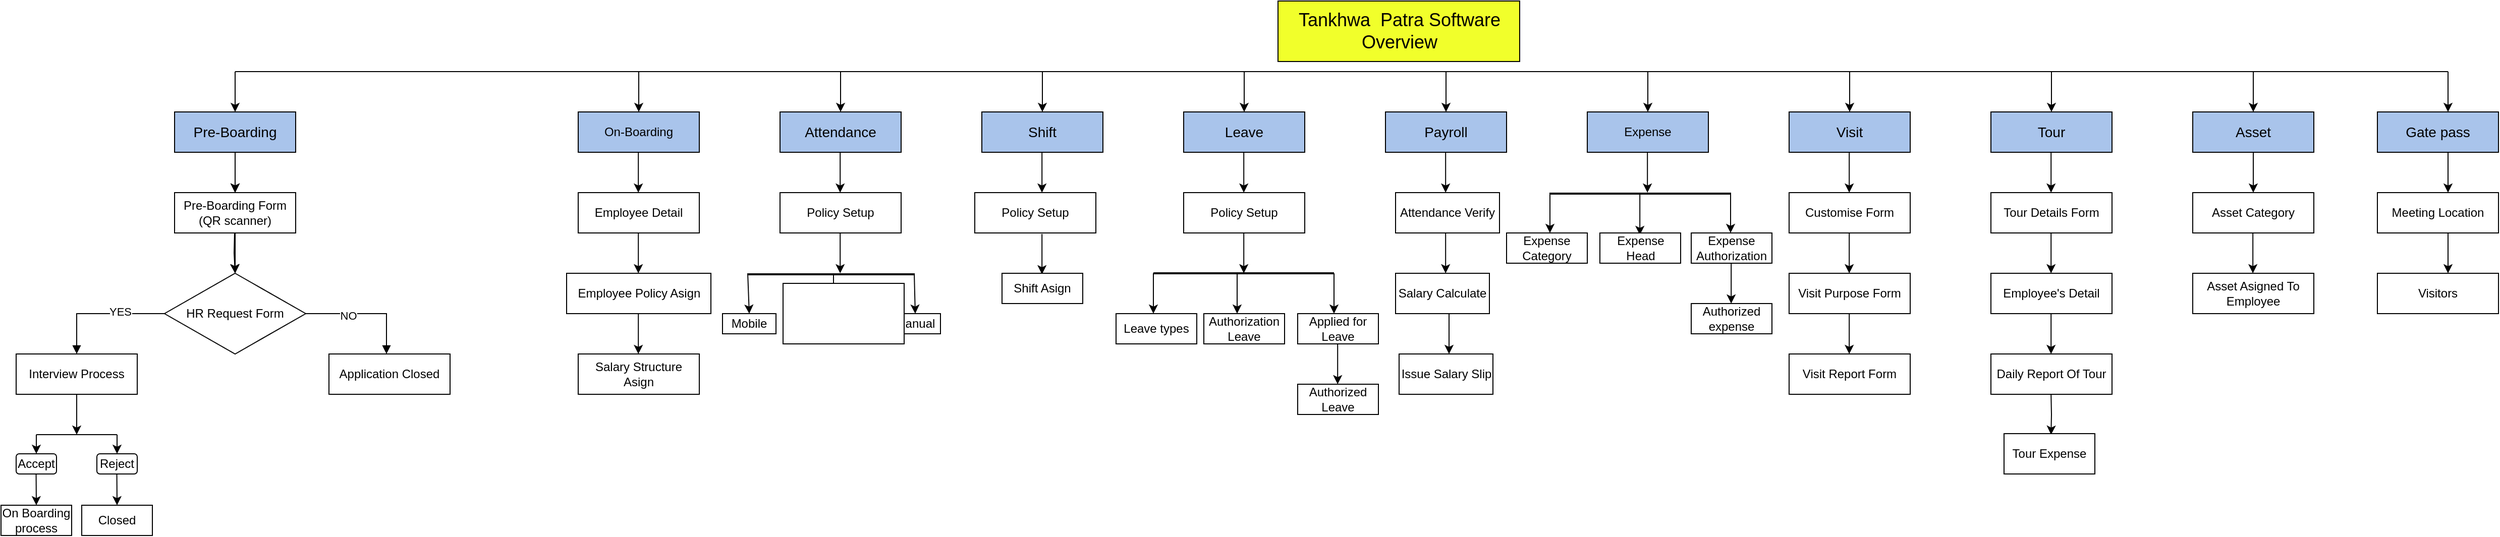<mxfile version="21.3.2" type="github">
  <diagram name="Page-1" id="Jyb1E-cL9FY6I5FODXpO">
    <mxGraphModel dx="1956" dy="931" grid="1" gridSize="10" guides="1" tooltips="1" connect="1" arrows="1" fold="1" page="1" pageScale="1" pageWidth="2500" pageHeight="3500" math="0" shadow="0">
      <root>
        <mxCell id="0" />
        <mxCell id="1" parent="0" />
        <mxCell id="KXixQivOY7CMZe9N-yKC-2" value="" style="endArrow=none;html=1;rounded=0;" parent="1" edge="1">
          <mxGeometry width="50" height="50" relative="1" as="geometry">
            <mxPoint x="247" y="80" as="sourcePoint" />
            <mxPoint x="2440" y="80" as="targetPoint" />
          </mxGeometry>
        </mxCell>
        <mxCell id="KXixQivOY7CMZe9N-yKC-3" value="" style="endArrow=classic;html=1;rounded=0;" parent="1" target="VJkUBVHSnUX9wG8tF2r3-1" edge="1">
          <mxGeometry width="50" height="50" relative="1" as="geometry">
            <mxPoint x="247" y="80" as="sourcePoint" />
            <mxPoint x="247" y="120" as="targetPoint" />
          </mxGeometry>
        </mxCell>
        <mxCell id="KXixQivOY7CMZe9N-yKC-11" value="" style="endArrow=classic;html=1;rounded=0;" parent="1" edge="1">
          <mxGeometry width="50" height="50" relative="1" as="geometry">
            <mxPoint x="647" y="80" as="sourcePoint" />
            <mxPoint x="647" y="120" as="targetPoint" />
          </mxGeometry>
        </mxCell>
        <mxCell id="KXixQivOY7CMZe9N-yKC-12" value="" style="endArrow=classic;html=1;rounded=0;" parent="1" edge="1">
          <mxGeometry width="50" height="50" relative="1" as="geometry">
            <mxPoint x="847" y="80" as="sourcePoint" />
            <mxPoint x="847" y="120" as="targetPoint" />
          </mxGeometry>
        </mxCell>
        <mxCell id="KXixQivOY7CMZe9N-yKC-13" value="" style="endArrow=classic;html=1;rounded=0;" parent="1" edge="1">
          <mxGeometry width="50" height="50" relative="1" as="geometry">
            <mxPoint x="1047" y="80" as="sourcePoint" />
            <mxPoint x="1047" y="120" as="targetPoint" />
          </mxGeometry>
        </mxCell>
        <mxCell id="KXixQivOY7CMZe9N-yKC-19" value="" style="endArrow=classic;html=1;rounded=0;" parent="1" edge="1">
          <mxGeometry width="50" height="50" relative="1" as="geometry">
            <mxPoint x="1847" y="80" as="sourcePoint" />
            <mxPoint x="1847" y="120" as="targetPoint" />
          </mxGeometry>
        </mxCell>
        <mxCell id="KXixQivOY7CMZe9N-yKC-21" value="" style="endArrow=classic;html=1;rounded=0;" parent="1" edge="1">
          <mxGeometry width="50" height="50" relative="1" as="geometry">
            <mxPoint x="1247" y="80" as="sourcePoint" />
            <mxPoint x="1247" y="120" as="targetPoint" />
          </mxGeometry>
        </mxCell>
        <mxCell id="KXixQivOY7CMZe9N-yKC-22" value="" style="endArrow=classic;html=1;rounded=0;" parent="1" edge="1">
          <mxGeometry width="50" height="50" relative="1" as="geometry">
            <mxPoint x="1447" y="80" as="sourcePoint" />
            <mxPoint x="1447" y="120" as="targetPoint" />
          </mxGeometry>
        </mxCell>
        <mxCell id="KXixQivOY7CMZe9N-yKC-23" value="" style="endArrow=classic;html=1;rounded=0;" parent="1" edge="1">
          <mxGeometry width="50" height="50" relative="1" as="geometry">
            <mxPoint x="1647" y="80" as="sourcePoint" />
            <mxPoint x="1647" y="120" as="targetPoint" />
          </mxGeometry>
        </mxCell>
        <mxCell id="KXixQivOY7CMZe9N-yKC-24" value="" style="endArrow=classic;html=1;rounded=0;" parent="1" edge="1">
          <mxGeometry width="50" height="50" relative="1" as="geometry">
            <mxPoint x="2247" y="80" as="sourcePoint" />
            <mxPoint x="2247" y="120" as="targetPoint" />
          </mxGeometry>
        </mxCell>
        <mxCell id="KXixQivOY7CMZe9N-yKC-25" value="" style="endArrow=classic;html=1;rounded=0;" parent="1" edge="1">
          <mxGeometry width="50" height="50" relative="1" as="geometry">
            <mxPoint x="2047" y="80" as="sourcePoint" />
            <mxPoint x="2047" y="120" as="targetPoint" />
          </mxGeometry>
        </mxCell>
        <mxCell id="VJkUBVHSnUX9wG8tF2r3-1" value="&lt;font style=&quot;font-size: 14px;&quot;&gt;Pre-Boarding&lt;/font&gt;" style="rounded=0;whiteSpace=wrap;html=1;fillColor=#A9C4EB;" parent="1" vertex="1">
          <mxGeometry x="187" y="120" width="120" height="40" as="geometry" />
        </mxCell>
        <mxCell id="VJkUBVHSnUX9wG8tF2r3-4" value="&lt;font style=&quot;font-size: 14px;&quot;&gt;Asset&lt;/font&gt;" style="rounded=0;whiteSpace=wrap;html=1;fillColor=#A9C4EB;" parent="1" vertex="1">
          <mxGeometry x="2187" y="120" width="120" height="40" as="geometry" />
        </mxCell>
        <mxCell id="VJkUBVHSnUX9wG8tF2r3-5" value="&lt;font style=&quot;font-size: 14px;&quot;&gt;Tour&lt;/font&gt;" style="rounded=0;whiteSpace=wrap;html=1;fillColor=#A9C4EB;" parent="1" vertex="1">
          <mxGeometry x="1987" y="120" width="120" height="40" as="geometry" />
        </mxCell>
        <mxCell id="VJkUBVHSnUX9wG8tF2r3-6" value="&lt;font style=&quot;font-size: 14px;&quot;&gt;Visit&lt;/font&gt;" style="rounded=0;whiteSpace=wrap;html=1;fillColor=#A9C4EB;" parent="1" vertex="1">
          <mxGeometry x="1787" y="120" width="120" height="40" as="geometry" />
        </mxCell>
        <mxCell id="VJkUBVHSnUX9wG8tF2r3-7" value="Expense" style="rounded=0;whiteSpace=wrap;html=1;fillColor=#A9C4EB;" parent="1" vertex="1">
          <mxGeometry x="1587" y="120" width="120" height="40" as="geometry" />
        </mxCell>
        <mxCell id="VJkUBVHSnUX9wG8tF2r3-8" value="&lt;font style=&quot;font-size: 14px;&quot;&gt;Payroll&lt;/font&gt;" style="rounded=0;whiteSpace=wrap;html=1;fillColor=#A9C4EB;" parent="1" vertex="1">
          <mxGeometry x="1387" y="120" width="120" height="40" as="geometry" />
        </mxCell>
        <mxCell id="VJkUBVHSnUX9wG8tF2r3-9" value="&lt;font style=&quot;font-size: 14px;&quot;&gt;Leave&lt;/font&gt;" style="rounded=0;whiteSpace=wrap;html=1;fillColor=#A9C4EB;" parent="1" vertex="1">
          <mxGeometry x="1187" y="120" width="120" height="40" as="geometry" />
        </mxCell>
        <mxCell id="VJkUBVHSnUX9wG8tF2r3-10" value="&lt;font style=&quot;font-size: 14px;&quot;&gt;Shift&lt;/font&gt;" style="rounded=0;whiteSpace=wrap;html=1;fillColor=#A9C4EB;" parent="1" vertex="1">
          <mxGeometry x="987" y="120" width="120" height="40" as="geometry" />
        </mxCell>
        <mxCell id="VJkUBVHSnUX9wG8tF2r3-11" value="&lt;font style=&quot;font-size: 14px;&quot;&gt;Attendance&lt;/font&gt;" style="rounded=0;whiteSpace=wrap;html=1;fillColor=#A9C4EB;" parent="1" vertex="1">
          <mxGeometry x="787" y="120" width="120" height="40" as="geometry" />
        </mxCell>
        <mxCell id="VJkUBVHSnUX9wG8tF2r3-12" value="On-Boarding" style="rounded=0;whiteSpace=wrap;html=1;fillColor=#A9C4EB;" parent="1" vertex="1">
          <mxGeometry x="587" y="120" width="120" height="40" as="geometry" />
        </mxCell>
        <mxCell id="0KFke6L03ifO9eoYtHEU-25" value="" style="html=1;align=left;spacingLeft=2;endArrow=block;rounded=0;edgeStyle=orthogonalEdgeStyle;curved=0;rounded=0;" edge="1" parent="1" source="VJkUBVHSnUX9wG8tF2r3-22">
          <mxGeometry x="-0.062" relative="1" as="geometry">
            <mxPoint x="317" y="320" as="sourcePoint" />
            <Array as="points">
              <mxPoint x="397" y="320" />
            </Array>
            <mxPoint x="397" y="360" as="targetPoint" />
            <mxPoint as="offset" />
          </mxGeometry>
        </mxCell>
        <mxCell id="0KFke6L03ifO9eoYtHEU-26" value="NO&lt;br&gt;" style="edgeLabel;html=1;align=center;verticalAlign=middle;resizable=0;points=[];" vertex="1" connectable="0" parent="0KFke6L03ifO9eoYtHEU-25">
          <mxGeometry x="-0.301" y="-2" relative="1" as="geometry">
            <mxPoint as="offset" />
          </mxGeometry>
        </mxCell>
        <mxCell id="0KFke6L03ifO9eoYtHEU-27" value="Interview Process" style="rounded=0;whiteSpace=wrap;html=1;" vertex="1" parent="1">
          <mxGeometry x="30" y="360" width="120" height="40" as="geometry" />
        </mxCell>
        <mxCell id="0KFke6L03ifO9eoYtHEU-28" value="Application Closed" style="rounded=0;whiteSpace=wrap;html=1;movable=1;resizable=1;rotatable=1;deletable=1;editable=1;locked=0;connectable=1;" vertex="1" parent="1">
          <mxGeometry x="340" y="360" width="120" height="40" as="geometry" />
        </mxCell>
        <mxCell id="0KFke6L03ifO9eoYtHEU-36" value="" style="endArrow=none;html=1;rounded=0;" edge="1" parent="1">
          <mxGeometry width="50" height="50" relative="1" as="geometry">
            <mxPoint x="50" y="440" as="sourcePoint" />
            <mxPoint x="130" y="440" as="targetPoint" />
          </mxGeometry>
        </mxCell>
        <mxCell id="0KFke6L03ifO9eoYtHEU-39" value="" style="endArrow=classic;html=1;rounded=0;entryX=0.5;entryY=0;entryDx=0;entryDy=0;" edge="1" parent="1" target="0KFke6L03ifO9eoYtHEU-41">
          <mxGeometry width="50" height="50" relative="1" as="geometry">
            <mxPoint x="50" y="440" as="sourcePoint" />
            <mxPoint x="50" y="480" as="targetPoint" />
          </mxGeometry>
        </mxCell>
        <mxCell id="0KFke6L03ifO9eoYtHEU-41" value="Accept" style="rounded=1;whiteSpace=wrap;html=1;container=0;" vertex="1" parent="1">
          <mxGeometry x="30" y="459" width="40" height="20" as="geometry" />
        </mxCell>
        <mxCell id="0KFke6L03ifO9eoYtHEU-51" value="" style="endArrow=classic;html=1;rounded=0;exitX=0.5;exitY=1;exitDx=0;exitDy=0;" edge="1" parent="1">
          <mxGeometry width="50" height="50" relative="1" as="geometry">
            <mxPoint x="49.78" y="479" as="sourcePoint" />
            <mxPoint x="50" y="510" as="targetPoint" />
          </mxGeometry>
        </mxCell>
        <mxCell id="0KFke6L03ifO9eoYtHEU-53" value="On Boarding process" style="rounded=0;whiteSpace=wrap;html=1;" vertex="1" parent="1">
          <mxGeometry x="15" y="510" width="70" height="30" as="geometry" />
        </mxCell>
        <mxCell id="0KFke6L03ifO9eoYtHEU-55" value="" style="group" vertex="1" connectable="0" parent="1">
          <mxGeometry x="90" y="200" width="227" height="340" as="geometry" />
        </mxCell>
        <mxCell id="VJkUBVHSnUX9wG8tF2r3-17" value="Pre-Boarding Form&lt;br&gt;(QR scanner)" style="rounded=0;whiteSpace=wrap;html=1;" parent="0KFke6L03ifO9eoYtHEU-55" vertex="1">
          <mxGeometry x="97" width="120" height="40" as="geometry" />
        </mxCell>
        <mxCell id="VJkUBVHSnUX9wG8tF2r3-19" value="" style="endArrow=classic;html=1;rounded=0;" parent="0KFke6L03ifO9eoYtHEU-55" edge="1" target="VJkUBVHSnUX9wG8tF2r3-17" source="VJkUBVHSnUX9wG8tF2r3-1">
          <mxGeometry width="50" height="50" relative="1" as="geometry">
            <mxPoint x="156.47" y="-40" as="sourcePoint" />
            <mxPoint x="156.47" as="targetPoint" />
          </mxGeometry>
        </mxCell>
        <mxCell id="VJkUBVHSnUX9wG8tF2r3-21" value="" style="endArrow=classic;html=1;rounded=0;entryX=0.5;entryY=0;entryDx=0;entryDy=0;" parent="0KFke6L03ifO9eoYtHEU-55" edge="1" target="VJkUBVHSnUX9wG8tF2r3-22">
          <mxGeometry width="50" height="50" relative="1" as="geometry">
            <mxPoint x="156.47" y="40" as="sourcePoint" />
            <mxPoint x="156.47" y="80" as="targetPoint" />
            <Array as="points">
              <mxPoint x="156" y="60" />
            </Array>
          </mxGeometry>
        </mxCell>
        <mxCell id="VJkUBVHSnUX9wG8tF2r3-22" value="HR Request Form" style="rhombus;whiteSpace=wrap;html=1;" parent="0KFke6L03ifO9eoYtHEU-55" vertex="1">
          <mxGeometry x="87" y="80" width="140" height="80" as="geometry" />
        </mxCell>
        <mxCell id="0KFke6L03ifO9eoYtHEU-22" value="" style="edgeStyle=orthogonalEdgeStyle;rounded=0;orthogonalLoop=1;jettySize=auto;html=1;" edge="1" parent="0KFke6L03ifO9eoYtHEU-55" source="VJkUBVHSnUX9wG8tF2r3-17" target="VJkUBVHSnUX9wG8tF2r3-22">
          <mxGeometry relative="1" as="geometry" />
        </mxCell>
        <mxCell id="0KFke6L03ifO9eoYtHEU-19" value="" style="html=1;align=left;spacingLeft=2;endArrow=block;rounded=0;edgeStyle=orthogonalEdgeStyle;curved=0;rounded=0;" edge="1" parent="0KFke6L03ifO9eoYtHEU-55" source="VJkUBVHSnUX9wG8tF2r3-22">
          <mxGeometry x="-0.062" relative="1" as="geometry">
            <mxPoint x="-50" y="250" as="sourcePoint" />
            <Array as="points">
              <mxPoint y="120" />
            </Array>
            <mxPoint y="160" as="targetPoint" />
            <mxPoint as="offset" />
          </mxGeometry>
        </mxCell>
        <mxCell id="0KFke6L03ifO9eoYtHEU-20" value="YES" style="edgeLabel;html=1;align=center;verticalAlign=middle;resizable=0;points=[];" vertex="1" connectable="0" parent="0KFke6L03ifO9eoYtHEU-19">
          <mxGeometry x="-0.301" y="-2" relative="1" as="geometry">
            <mxPoint as="offset" />
          </mxGeometry>
        </mxCell>
        <mxCell id="0KFke6L03ifO9eoYtHEU-38" value="" style="endArrow=classic;html=1;rounded=0;exitX=0.5;exitY=1;exitDx=0;exitDy=0;" edge="1" parent="0KFke6L03ifO9eoYtHEU-55" source="0KFke6L03ifO9eoYtHEU-27">
          <mxGeometry width="50" height="50" relative="1" as="geometry">
            <mxPoint x="40" y="220" as="sourcePoint" />
            <mxPoint y="240" as="targetPoint" />
          </mxGeometry>
        </mxCell>
        <mxCell id="0KFke6L03ifO9eoYtHEU-42" value="Reject" style="rounded=1;whiteSpace=wrap;html=1;container=0;" vertex="1" parent="0KFke6L03ifO9eoYtHEU-55">
          <mxGeometry x="20" y="259" width="40" height="20" as="geometry" />
        </mxCell>
        <mxCell id="0KFke6L03ifO9eoYtHEU-50" value="" style="endArrow=classic;html=1;rounded=0;entryX=0.5;entryY=0;entryDx=0;entryDy=0;" edge="1" parent="0KFke6L03ifO9eoYtHEU-55" target="0KFke6L03ifO9eoYtHEU-42">
          <mxGeometry width="50" height="50" relative="1" as="geometry">
            <mxPoint x="40" y="240" as="sourcePoint" />
            <mxPoint x="39" y="259" as="targetPoint" />
          </mxGeometry>
        </mxCell>
        <mxCell id="0KFke6L03ifO9eoYtHEU-52" value="" style="endArrow=classic;html=1;rounded=0;exitX=0.5;exitY=1;exitDx=0;exitDy=0;" edge="1" parent="0KFke6L03ifO9eoYtHEU-55">
          <mxGeometry width="50" height="50" relative="1" as="geometry">
            <mxPoint x="39.78" y="279" as="sourcePoint" />
            <mxPoint x="40" y="310" as="targetPoint" />
          </mxGeometry>
        </mxCell>
        <mxCell id="0KFke6L03ifO9eoYtHEU-54" value="Closed&lt;br&gt;" style="rounded=0;whiteSpace=wrap;html=1;" vertex="1" parent="0KFke6L03ifO9eoYtHEU-55">
          <mxGeometry x="5" y="310" width="70" height="30" as="geometry" />
        </mxCell>
        <mxCell id="0KFke6L03ifO9eoYtHEU-23" value="" style="edgeStyle=orthogonalEdgeStyle;rounded=0;orthogonalLoop=1;jettySize=auto;html=1;" edge="1" parent="1" source="VJkUBVHSnUX9wG8tF2r3-1" target="VJkUBVHSnUX9wG8tF2r3-17">
          <mxGeometry relative="1" as="geometry" />
        </mxCell>
        <mxCell id="0KFke6L03ifO9eoYtHEU-24" value="" style="edgeStyle=orthogonalEdgeStyle;rounded=0;orthogonalLoop=1;jettySize=auto;html=1;" edge="1" parent="1" source="VJkUBVHSnUX9wG8tF2r3-1" target="VJkUBVHSnUX9wG8tF2r3-17">
          <mxGeometry relative="1" as="geometry" />
        </mxCell>
        <mxCell id="0KFke6L03ifO9eoYtHEU-58" value="" style="endArrow=classic;html=1;rounded=0;" edge="1" parent="1">
          <mxGeometry width="50" height="50" relative="1" as="geometry">
            <mxPoint x="646.6" y="160" as="sourcePoint" />
            <mxPoint x="646.6" y="200" as="targetPoint" />
          </mxGeometry>
        </mxCell>
        <mxCell id="0KFke6L03ifO9eoYtHEU-59" value="Employee Detail" style="rounded=0;whiteSpace=wrap;html=1;movable=1;resizable=1;rotatable=1;deletable=1;editable=1;locked=0;connectable=1;" vertex="1" parent="1">
          <mxGeometry x="587" y="200" width="120" height="40" as="geometry" />
        </mxCell>
        <mxCell id="0KFke6L03ifO9eoYtHEU-60" value="" style="endArrow=classic;html=1;rounded=0;" edge="1" parent="1">
          <mxGeometry width="50" height="50" relative="1" as="geometry">
            <mxPoint x="646.6" y="240" as="sourcePoint" />
            <mxPoint x="646.6" y="280" as="targetPoint" />
          </mxGeometry>
        </mxCell>
        <mxCell id="0KFke6L03ifO9eoYtHEU-61" value="Employee Policy Asign" style="rounded=0;whiteSpace=wrap;html=1;movable=1;resizable=1;rotatable=1;deletable=1;editable=1;locked=0;connectable=1;" vertex="1" parent="1">
          <mxGeometry x="575.5" y="280" width="143" height="40" as="geometry" />
        </mxCell>
        <mxCell id="0KFke6L03ifO9eoYtHEU-62" value="Salary Structure Asign" style="rounded=0;whiteSpace=wrap;html=1;movable=1;resizable=1;rotatable=1;deletable=1;editable=1;locked=0;connectable=1;" vertex="1" parent="1">
          <mxGeometry x="587" y="360" width="120" height="40" as="geometry" />
        </mxCell>
        <mxCell id="0KFke6L03ifO9eoYtHEU-63" value="" style="endArrow=classic;html=1;rounded=0;" edge="1" parent="1">
          <mxGeometry width="50" height="50" relative="1" as="geometry">
            <mxPoint x="646.6" y="320" as="sourcePoint" />
            <mxPoint x="646.6" y="360" as="targetPoint" />
          </mxGeometry>
        </mxCell>
        <mxCell id="0KFke6L03ifO9eoYtHEU-65" value="" style="endArrow=classic;html=1;rounded=0;" edge="1" parent="1">
          <mxGeometry width="50" height="50" relative="1" as="geometry">
            <mxPoint x="846.6" y="160" as="sourcePoint" />
            <mxPoint x="846.6" y="200" as="targetPoint" />
          </mxGeometry>
        </mxCell>
        <mxCell id="0KFke6L03ifO9eoYtHEU-66" value="Policy Setup" style="rounded=0;whiteSpace=wrap;html=1;movable=1;resizable=1;rotatable=1;deletable=1;editable=1;locked=0;connectable=1;" vertex="1" parent="1">
          <mxGeometry x="787" y="200" width="120" height="40" as="geometry" />
        </mxCell>
        <mxCell id="0KFke6L03ifO9eoYtHEU-67" value="" style="endArrow=classic;html=1;rounded=0;" edge="1" parent="1">
          <mxGeometry width="50" height="50" relative="1" as="geometry">
            <mxPoint x="846.6" y="240" as="sourcePoint" />
            <mxPoint x="846.6" y="280" as="targetPoint" />
          </mxGeometry>
        </mxCell>
        <mxCell id="0KFke6L03ifO9eoYtHEU-72" value="" style="line;strokeWidth=2;html=1;" vertex="1" parent="1">
          <mxGeometry x="755" y="276" width="165" height="10" as="geometry" />
        </mxCell>
        <mxCell id="0KFke6L03ifO9eoYtHEU-73" value="" style="endArrow=classic;html=1;rounded=0;entryX=0.5;entryY=0;entryDx=0;entryDy=0;" edge="1" parent="1" target="0KFke6L03ifO9eoYtHEU-75">
          <mxGeometry width="50" height="50" relative="1" as="geometry">
            <mxPoint x="755" y="280" as="sourcePoint" />
            <mxPoint x="755" y="320" as="targetPoint" />
          </mxGeometry>
        </mxCell>
        <mxCell id="0KFke6L03ifO9eoYtHEU-75" value="Mobile" style="rounded=0;whiteSpace=wrap;html=1;" vertex="1" parent="1">
          <mxGeometry x="730" y="320" width="53" height="20" as="geometry" />
        </mxCell>
        <mxCell id="0KFke6L03ifO9eoYtHEU-77" value="" style="endArrow=classic;html=1;rounded=0;entryX=0.5;entryY=0;entryDx=0;entryDy=0;" edge="1" parent="1" target="0KFke6L03ifO9eoYtHEU-81">
          <mxGeometry width="50" height="50" relative="1" as="geometry">
            <mxPoint x="920" y="280" as="sourcePoint" />
            <mxPoint x="920" y="320" as="targetPoint" />
          </mxGeometry>
        </mxCell>
        <mxCell id="0KFke6L03ifO9eoYtHEU-78" value="" style="endArrow=classic;html=1;rounded=0;entryX=0.5;entryY=0;entryDx=0;entryDy=0;" edge="1" parent="1" target="0KFke6L03ifO9eoYtHEU-80">
          <mxGeometry width="50" height="50" relative="1" as="geometry">
            <mxPoint x="840" y="280" as="sourcePoint" />
            <mxPoint x="840" y="320" as="targetPoint" />
          </mxGeometry>
        </mxCell>
        <mxCell id="0KFke6L03ifO9eoYtHEU-80" value="Biometric" style="rounded=0;whiteSpace=wrap;html=1;" vertex="1" parent="1">
          <mxGeometry x="810" y="320" width="60" height="20" as="geometry" />
        </mxCell>
        <mxCell id="0KFke6L03ifO9eoYtHEU-81" value="Manual" style="rounded=0;whiteSpace=wrap;html=1;" vertex="1" parent="1">
          <mxGeometry x="896" y="320" width="50" height="20" as="geometry" />
        </mxCell>
        <mxCell id="0KFke6L03ifO9eoYtHEU-83" value="" style="endArrow=classic;html=1;rounded=0;" edge="1" parent="1">
          <mxGeometry width="50" height="50" relative="1" as="geometry">
            <mxPoint x="1046.6" y="160" as="sourcePoint" />
            <mxPoint x="1046.6" y="200" as="targetPoint" />
          </mxGeometry>
        </mxCell>
        <mxCell id="0KFke6L03ifO9eoYtHEU-84" value="Policy Setup" style="rounded=0;whiteSpace=wrap;html=1;movable=1;resizable=1;rotatable=1;deletable=1;editable=1;locked=0;connectable=1;" vertex="1" parent="1">
          <mxGeometry x="980" y="200" width="120" height="40" as="geometry" />
        </mxCell>
        <mxCell id="0KFke6L03ifO9eoYtHEU-85" value="" style="endArrow=classic;html=1;rounded=0;" edge="1" parent="1">
          <mxGeometry width="50" height="50" relative="1" as="geometry">
            <mxPoint x="1046.6" y="241" as="sourcePoint" />
            <mxPoint x="1046.6" y="281" as="targetPoint" />
          </mxGeometry>
        </mxCell>
        <mxCell id="0KFke6L03ifO9eoYtHEU-88" value="Shift Asign" style="rounded=0;whiteSpace=wrap;html=1;" vertex="1" parent="1">
          <mxGeometry x="1007" y="280" width="80" height="30" as="geometry" />
        </mxCell>
        <mxCell id="0KFke6L03ifO9eoYtHEU-98" value="" style="endArrow=classic;html=1;rounded=0;" edge="1" parent="1">
          <mxGeometry width="50" height="50" relative="1" as="geometry">
            <mxPoint x="1246.6" y="160" as="sourcePoint" />
            <mxPoint x="1246.6" y="200" as="targetPoint" />
          </mxGeometry>
        </mxCell>
        <mxCell id="0KFke6L03ifO9eoYtHEU-100" value="Policy Setup" style="rounded=0;whiteSpace=wrap;html=1;" vertex="1" parent="1">
          <mxGeometry x="1187" y="200" width="120" height="40" as="geometry" />
        </mxCell>
        <mxCell id="0KFke6L03ifO9eoYtHEU-101" value="" style="endArrow=classic;html=1;rounded=0;" edge="1" parent="1">
          <mxGeometry width="50" height="50" relative="1" as="geometry">
            <mxPoint x="1246.6" y="240" as="sourcePoint" />
            <mxPoint x="1246.6" y="280" as="targetPoint" />
          </mxGeometry>
        </mxCell>
        <mxCell id="0KFke6L03ifO9eoYtHEU-103" value="" style="endArrow=classic;html=1;rounded=0;" edge="1" parent="1">
          <mxGeometry width="50" height="50" relative="1" as="geometry">
            <mxPoint x="1446.6" y="160" as="sourcePoint" />
            <mxPoint x="1446.6" y="200" as="targetPoint" />
          </mxGeometry>
        </mxCell>
        <mxCell id="0KFke6L03ifO9eoYtHEU-105" value="Attendance Verify" style="rounded=0;whiteSpace=wrap;html=1;" vertex="1" parent="1">
          <mxGeometry x="1397" y="200" width="103" height="40" as="geometry" />
        </mxCell>
        <mxCell id="0KFke6L03ifO9eoYtHEU-106" value="" style="endArrow=classic;html=1;rounded=0;" edge="1" parent="1">
          <mxGeometry width="50" height="50" relative="1" as="geometry">
            <mxPoint x="1446.6" y="240" as="sourcePoint" />
            <mxPoint x="1446.6" y="280" as="targetPoint" />
          </mxGeometry>
        </mxCell>
        <mxCell id="0KFke6L03ifO9eoYtHEU-107" value="Salary Calculate" style="rounded=0;whiteSpace=wrap;html=1;" vertex="1" parent="1">
          <mxGeometry x="1397" y="280" width="93" height="40" as="geometry" />
        </mxCell>
        <mxCell id="0KFke6L03ifO9eoYtHEU-108" value="" style="endArrow=classic;html=1;rounded=0;" edge="1" parent="1">
          <mxGeometry width="50" height="50" relative="1" as="geometry">
            <mxPoint x="1450" y="320" as="sourcePoint" />
            <mxPoint x="1450" y="360" as="targetPoint" />
          </mxGeometry>
        </mxCell>
        <mxCell id="0KFke6L03ifO9eoYtHEU-109" value="Issue Salary Slip" style="rounded=0;whiteSpace=wrap;html=1;" vertex="1" parent="1">
          <mxGeometry x="1400.5" y="360" width="93" height="40" as="geometry" />
        </mxCell>
        <mxCell id="0KFke6L03ifO9eoYtHEU-110" value="" style="endArrow=classic;html=1;rounded=0;" edge="1" parent="1">
          <mxGeometry width="50" height="50" relative="1" as="geometry">
            <mxPoint x="1846.6" y="160" as="sourcePoint" />
            <mxPoint x="1846.6" y="200" as="targetPoint" />
          </mxGeometry>
        </mxCell>
        <mxCell id="0KFke6L03ifO9eoYtHEU-111" value="" style="endArrow=classic;html=1;rounded=0;" edge="1" parent="1">
          <mxGeometry width="50" height="50" relative="1" as="geometry">
            <mxPoint x="1846.6" y="240" as="sourcePoint" />
            <mxPoint x="1846.6" y="280" as="targetPoint" />
          </mxGeometry>
        </mxCell>
        <mxCell id="0KFke6L03ifO9eoYtHEU-112" value="" style="endArrow=classic;html=1;rounded=0;" edge="1" parent="1">
          <mxGeometry width="50" height="50" relative="1" as="geometry">
            <mxPoint x="1846.6" y="320" as="sourcePoint" />
            <mxPoint x="1846.6" y="360" as="targetPoint" />
          </mxGeometry>
        </mxCell>
        <mxCell id="0KFke6L03ifO9eoYtHEU-113" value="Customise Form" style="rounded=0;whiteSpace=wrap;html=1;" vertex="1" parent="1">
          <mxGeometry x="1787" y="200" width="120" height="40" as="geometry" />
        </mxCell>
        <mxCell id="0KFke6L03ifO9eoYtHEU-114" value="Visit Report Form" style="rounded=0;whiteSpace=wrap;html=1;" vertex="1" parent="1">
          <mxGeometry x="1787" y="360" width="120" height="40" as="geometry" />
        </mxCell>
        <mxCell id="0KFke6L03ifO9eoYtHEU-115" value="Visit Purpose Form" style="rounded=0;whiteSpace=wrap;html=1;" vertex="1" parent="1">
          <mxGeometry x="1787" y="280" width="120" height="40" as="geometry" />
        </mxCell>
        <mxCell id="0KFke6L03ifO9eoYtHEU-116" value="" style="endArrow=classic;html=1;rounded=0;" edge="1" parent="1">
          <mxGeometry width="50" height="50" relative="1" as="geometry">
            <mxPoint x="2046.6" y="160" as="sourcePoint" />
            <mxPoint x="2046.6" y="200" as="targetPoint" />
          </mxGeometry>
        </mxCell>
        <mxCell id="0KFke6L03ifO9eoYtHEU-118" value="Tour Details Form" style="rounded=0;whiteSpace=wrap;html=1;" vertex="1" parent="1">
          <mxGeometry x="1987" y="200" width="120" height="40" as="geometry" />
        </mxCell>
        <mxCell id="0KFke6L03ifO9eoYtHEU-120" value="" style="endArrow=classic;html=1;rounded=0;" edge="1" parent="1">
          <mxGeometry width="50" height="50" relative="1" as="geometry">
            <mxPoint x="2046.6" y="240" as="sourcePoint" />
            <mxPoint x="2046.6" y="280" as="targetPoint" />
          </mxGeometry>
        </mxCell>
        <mxCell id="0KFke6L03ifO9eoYtHEU-121" value="Employee&#39;s Detail" style="rounded=0;whiteSpace=wrap;html=1;" vertex="1" parent="1">
          <mxGeometry x="1987" y="280" width="120" height="40" as="geometry" />
        </mxCell>
        <mxCell id="0KFke6L03ifO9eoYtHEU-122" value="" style="endArrow=classic;html=1;rounded=0;" edge="1" parent="1">
          <mxGeometry width="50" height="50" relative="1" as="geometry">
            <mxPoint x="2046.6" y="320" as="sourcePoint" />
            <mxPoint x="2046.6" y="360" as="targetPoint" />
          </mxGeometry>
        </mxCell>
        <mxCell id="0KFke6L03ifO9eoYtHEU-123" value="Daily Report Of Tour" style="rounded=0;whiteSpace=wrap;html=1;" vertex="1" parent="1">
          <mxGeometry x="1987" y="360" width="120" height="40" as="geometry" />
        </mxCell>
        <mxCell id="0KFke6L03ifO9eoYtHEU-124" value="" style="endArrow=classic;html=1;rounded=0;" edge="1" parent="1">
          <mxGeometry width="50" height="50" relative="1" as="geometry">
            <mxPoint x="2046.6" y="400" as="sourcePoint" />
            <mxPoint x="2046.6" y="440" as="targetPoint" />
            <Array as="points">
              <mxPoint x="2047" y="420" />
            </Array>
          </mxGeometry>
        </mxCell>
        <mxCell id="0KFke6L03ifO9eoYtHEU-125" value="Tour Expense" style="rounded=0;whiteSpace=wrap;html=1;" vertex="1" parent="1">
          <mxGeometry x="2000" y="439" width="90" height="40" as="geometry" />
        </mxCell>
        <mxCell id="0KFke6L03ifO9eoYtHEU-126" value="" style="endArrow=classic;html=1;rounded=0;" edge="1" parent="1">
          <mxGeometry width="50" height="50" relative="1" as="geometry">
            <mxPoint x="2247" y="160" as="sourcePoint" />
            <mxPoint x="2247" y="200" as="targetPoint" />
            <Array as="points">
              <mxPoint x="2247" y="170" />
            </Array>
          </mxGeometry>
        </mxCell>
        <mxCell id="0KFke6L03ifO9eoYtHEU-127" value="Asset Category" style="rounded=0;whiteSpace=wrap;html=1;" vertex="1" parent="1">
          <mxGeometry x="2187" y="200" width="120" height="40" as="geometry" />
        </mxCell>
        <mxCell id="0KFke6L03ifO9eoYtHEU-128" value="" style="endArrow=classic;html=1;rounded=0;" edge="1" parent="1">
          <mxGeometry width="50" height="50" relative="1" as="geometry">
            <mxPoint x="2246.6" y="240" as="sourcePoint" />
            <mxPoint x="2246.6" y="280" as="targetPoint" />
            <Array as="points">
              <mxPoint x="2246.6" y="250" />
            </Array>
          </mxGeometry>
        </mxCell>
        <mxCell id="0KFke6L03ifO9eoYtHEU-129" value="Asset Asigned To Employee" style="rounded=0;whiteSpace=wrap;html=1;" vertex="1" parent="1">
          <mxGeometry x="2187" y="280" width="120" height="40" as="geometry" />
        </mxCell>
        <mxCell id="0KFke6L03ifO9eoYtHEU-130" value="" style="endArrow=classic;html=1;rounded=0;" edge="1" parent="1">
          <mxGeometry width="50" height="50" relative="1" as="geometry">
            <mxPoint x="2440" y="80" as="sourcePoint" />
            <mxPoint x="2440" y="120" as="targetPoint" />
          </mxGeometry>
        </mxCell>
        <mxCell id="0KFke6L03ifO9eoYtHEU-131" value="&lt;font style=&quot;font-size: 14px;&quot;&gt;Gate pass&lt;/font&gt;" style="rounded=0;whiteSpace=wrap;html=1;fillColor=#A9C4EB;" vertex="1" parent="1">
          <mxGeometry x="2370" y="120" width="120" height="40" as="geometry" />
        </mxCell>
        <mxCell id="0KFke6L03ifO9eoYtHEU-132" value="" style="endArrow=classic;html=1;rounded=0;" edge="1" parent="1">
          <mxGeometry width="50" height="50" relative="1" as="geometry">
            <mxPoint x="2440" y="160" as="sourcePoint" />
            <mxPoint x="2440" y="200" as="targetPoint" />
            <Array as="points">
              <mxPoint x="2440" y="170" />
            </Array>
          </mxGeometry>
        </mxCell>
        <mxCell id="0KFke6L03ifO9eoYtHEU-134" value="Meeting Location" style="rounded=0;whiteSpace=wrap;html=1;" vertex="1" parent="1">
          <mxGeometry x="2370" y="200" width="120" height="40" as="geometry" />
        </mxCell>
        <mxCell id="0KFke6L03ifO9eoYtHEU-135" value="" style="endArrow=classic;html=1;rounded=0;" edge="1" parent="1">
          <mxGeometry width="50" height="50" relative="1" as="geometry">
            <mxPoint x="2440" y="240" as="sourcePoint" />
            <mxPoint x="2440" y="280" as="targetPoint" />
            <Array as="points">
              <mxPoint x="2440" y="250" />
            </Array>
          </mxGeometry>
        </mxCell>
        <mxCell id="0KFke6L03ifO9eoYtHEU-136" value="Visitors" style="rounded=0;whiteSpace=wrap;html=1;" vertex="1" parent="1">
          <mxGeometry x="2370" y="280" width="120" height="40" as="geometry" />
        </mxCell>
        <mxCell id="0KFke6L03ifO9eoYtHEU-137" value="" style="endArrow=classic;html=1;rounded=0;" edge="1" parent="1">
          <mxGeometry width="50" height="50" relative="1" as="geometry">
            <mxPoint x="1646.6" y="160" as="sourcePoint" />
            <mxPoint x="1646.6" y="200" as="targetPoint" />
          </mxGeometry>
        </mxCell>
        <mxCell id="0KFke6L03ifO9eoYtHEU-138" value="" style="line;strokeWidth=2;html=1;" vertex="1" parent="1">
          <mxGeometry x="1550" y="196" width="179" height="10" as="geometry" />
        </mxCell>
        <mxCell id="0KFke6L03ifO9eoYtHEU-139" value="" style="endArrow=classic;html=1;rounded=0;" edge="1" parent="1">
          <mxGeometry width="50" height="50" relative="1" as="geometry">
            <mxPoint x="1550" y="200" as="sourcePoint" />
            <mxPoint x="1550" y="240" as="targetPoint" />
          </mxGeometry>
        </mxCell>
        <mxCell id="0KFke6L03ifO9eoYtHEU-140" value="" style="endArrow=classic;html=1;rounded=0;" edge="1" parent="1">
          <mxGeometry width="50" height="50" relative="1" as="geometry">
            <mxPoint x="1639.1" y="202" as="sourcePoint" />
            <mxPoint x="1639.1" y="242" as="targetPoint" />
          </mxGeometry>
        </mxCell>
        <mxCell id="0KFke6L03ifO9eoYtHEU-141" value="" style="endArrow=classic;html=1;rounded=0;" edge="1" parent="1">
          <mxGeometry width="50" height="50" relative="1" as="geometry">
            <mxPoint x="1729" y="200" as="sourcePoint" />
            <mxPoint x="1729" y="240" as="targetPoint" />
          </mxGeometry>
        </mxCell>
        <mxCell id="0KFke6L03ifO9eoYtHEU-142" value="Expense Category" style="rounded=0;whiteSpace=wrap;html=1;" vertex="1" parent="1">
          <mxGeometry x="1507" y="240" width="80" height="30" as="geometry" />
        </mxCell>
        <mxCell id="0KFke6L03ifO9eoYtHEU-144" value="Expense Head" style="rounded=0;whiteSpace=wrap;html=1;" vertex="1" parent="1">
          <mxGeometry x="1599.5" y="240" width="80" height="30" as="geometry" />
        </mxCell>
        <mxCell id="0KFke6L03ifO9eoYtHEU-145" value="Expense Authorization" style="rounded=0;whiteSpace=wrap;html=1;" vertex="1" parent="1">
          <mxGeometry x="1690" y="240" width="80" height="30" as="geometry" />
        </mxCell>
        <mxCell id="0KFke6L03ifO9eoYtHEU-146" value="" style="line;strokeWidth=2;html=1;" vertex="1" parent="1">
          <mxGeometry x="1157" y="275" width="179" height="10" as="geometry" />
        </mxCell>
        <mxCell id="0KFke6L03ifO9eoYtHEU-147" value="" style="endArrow=classic;html=1;rounded=0;" edge="1" parent="1">
          <mxGeometry width="50" height="50" relative="1" as="geometry">
            <mxPoint x="1157" y="280" as="sourcePoint" />
            <mxPoint x="1157" y="320" as="targetPoint" />
          </mxGeometry>
        </mxCell>
        <mxCell id="0KFke6L03ifO9eoYtHEU-148" value="" style="endArrow=classic;html=1;rounded=0;" edge="1" parent="1">
          <mxGeometry width="50" height="50" relative="1" as="geometry">
            <mxPoint x="1336" y="280" as="sourcePoint" />
            <mxPoint x="1336" y="320" as="targetPoint" />
          </mxGeometry>
        </mxCell>
        <mxCell id="0KFke6L03ifO9eoYtHEU-149" value="" style="endArrow=classic;html=1;rounded=0;" edge="1" parent="1">
          <mxGeometry width="50" height="50" relative="1" as="geometry">
            <mxPoint x="1240" y="280" as="sourcePoint" />
            <mxPoint x="1240" y="320" as="targetPoint" />
          </mxGeometry>
        </mxCell>
        <mxCell id="0KFke6L03ifO9eoYtHEU-150" value="Leave types" style="rounded=0;whiteSpace=wrap;html=1;" vertex="1" parent="1">
          <mxGeometry x="1120" y="320" width="80" height="30" as="geometry" />
        </mxCell>
        <mxCell id="0KFke6L03ifO9eoYtHEU-151" value="Authorization Leave" style="rounded=0;whiteSpace=wrap;html=1;" vertex="1" parent="1">
          <mxGeometry x="1207" y="320" width="80" height="30" as="geometry" />
        </mxCell>
        <mxCell id="0KFke6L03ifO9eoYtHEU-152" value="Applied for Leave" style="rounded=0;whiteSpace=wrap;html=1;" vertex="1" parent="1">
          <mxGeometry x="1300" y="320" width="80" height="30" as="geometry" />
        </mxCell>
        <mxCell id="0KFke6L03ifO9eoYtHEU-153" value="" style="endArrow=classic;html=1;rounded=0;" edge="1" parent="1">
          <mxGeometry width="50" height="50" relative="1" as="geometry">
            <mxPoint x="1339.6" y="350" as="sourcePoint" />
            <mxPoint x="1339.6" y="390" as="targetPoint" />
          </mxGeometry>
        </mxCell>
        <mxCell id="0KFke6L03ifO9eoYtHEU-154" value="Authorized Leave" style="rounded=0;whiteSpace=wrap;html=1;" vertex="1" parent="1">
          <mxGeometry x="1300" y="390" width="80" height="30" as="geometry" />
        </mxCell>
        <mxCell id="0KFke6L03ifO9eoYtHEU-155" value="" style="endArrow=classic;html=1;rounded=0;" edge="1" parent="1">
          <mxGeometry width="50" height="50" relative="1" as="geometry">
            <mxPoint x="1729.6" y="270" as="sourcePoint" />
            <mxPoint x="1729.6" y="310" as="targetPoint" />
          </mxGeometry>
        </mxCell>
        <mxCell id="0KFke6L03ifO9eoYtHEU-156" value="Authorized expense" style="rounded=0;whiteSpace=wrap;html=1;" vertex="1" parent="1">
          <mxGeometry x="1690" y="310" width="80" height="30" as="geometry" />
        </mxCell>
        <mxCell id="0KFke6L03ifO9eoYtHEU-157" value="" style="rounded=0;whiteSpace=wrap;html=1;" vertex="1" parent="1">
          <mxGeometry x="790" y="290" width="120" height="60" as="geometry" />
        </mxCell>
        <mxCell id="0KFke6L03ifO9eoYtHEU-158" value="&lt;font style=&quot;font-size: 18px;&quot;&gt;Tankhwa&amp;nbsp; Patra Software Overview&lt;/font&gt;" style="rounded=0;whiteSpace=wrap;html=1;fillColor=#F1FF2B;" vertex="1" parent="1">
          <mxGeometry x="1280.5" y="10" width="239.5" height="60" as="geometry" />
        </mxCell>
      </root>
    </mxGraphModel>
  </diagram>
</mxfile>
